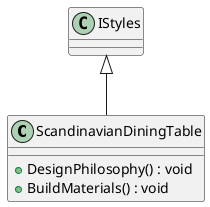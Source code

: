 @startuml
class ScandinavianDiningTable {
    + DesignPhilosophy() : void
    + BuildMaterials() : void
}
IStyles <|-- ScandinavianDiningTable
@enduml
